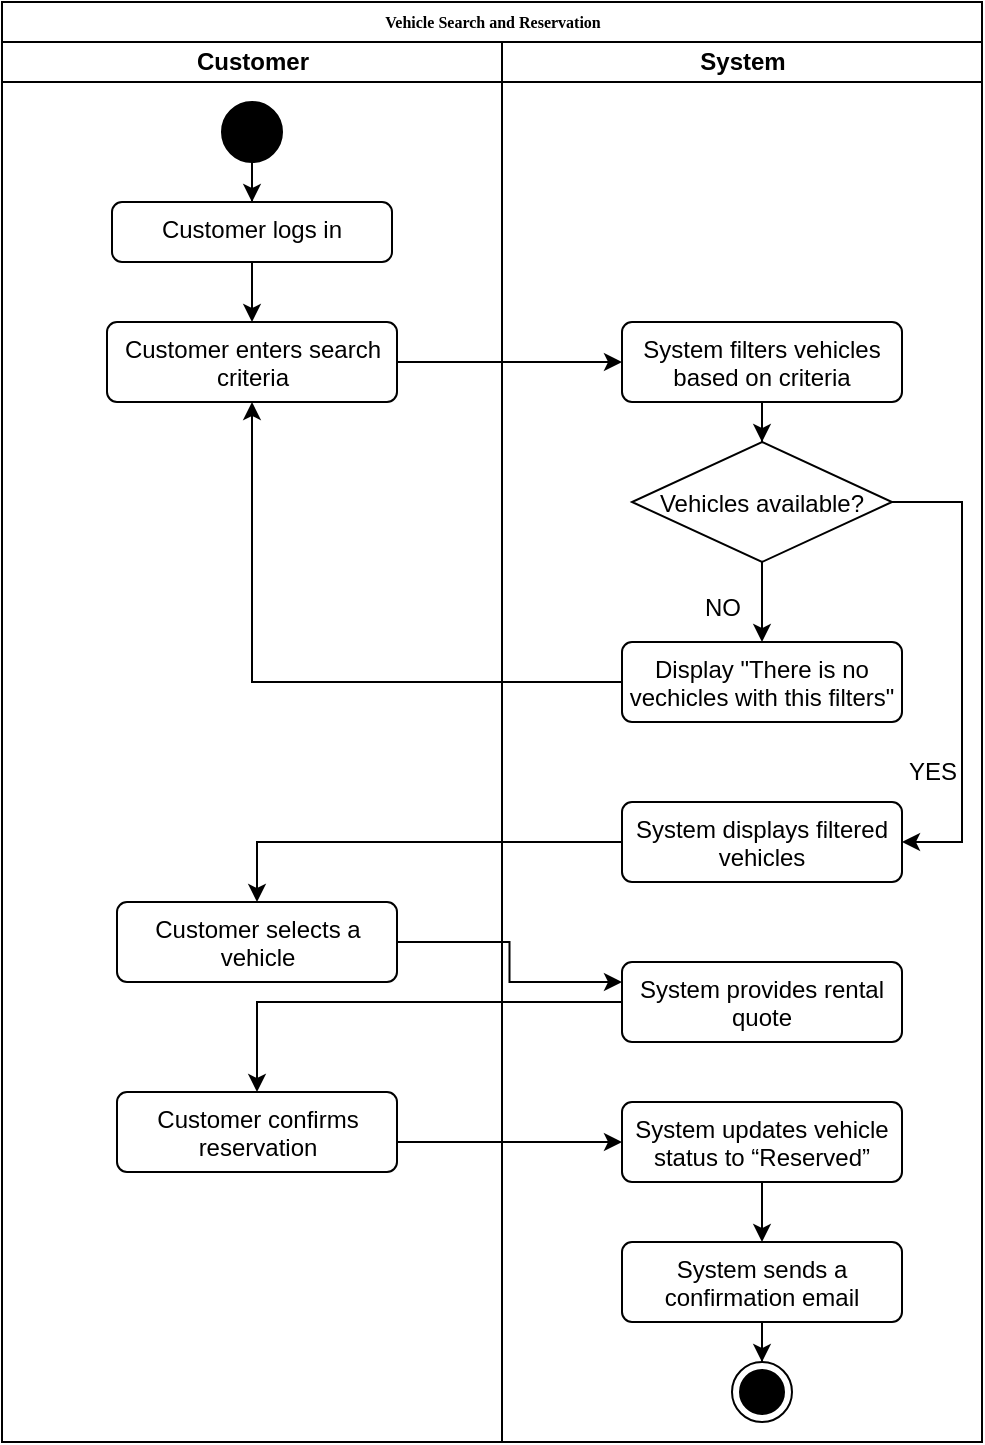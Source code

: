 <mxfile version="21.2.1" type="device" pages="2">
  <diagram name="Page-1" id="74e2e168-ea6b-b213-b513-2b3c1d86103e">
    <mxGraphModel dx="1290" dy="621" grid="1" gridSize="10" guides="1" tooltips="1" connect="1" arrows="1" fold="1" page="1" pageScale="1" pageWidth="1100" pageHeight="850" background="none" math="0" shadow="0">
      <root>
        <mxCell id="0" />
        <mxCell id="1" parent="0" />
        <mxCell id="77e6c97f196da883-1" value="Vehicle Search and Reservation" style="swimlane;html=1;childLayout=stackLayout;startSize=20;rounded=0;shadow=0;labelBackgroundColor=none;strokeWidth=1;fontFamily=Verdana;fontSize=8;align=center;" parent="1" vertex="1">
          <mxGeometry x="130" y="40" width="490" height="720" as="geometry" />
        </mxCell>
        <mxCell id="77e6c97f196da883-2" value="Customer" style="swimlane;html=1;startSize=20;" parent="77e6c97f196da883-1" vertex="1">
          <mxGeometry y="20" width="250" height="700" as="geometry" />
        </mxCell>
        <mxCell id="NyX2kBnngBt6QNNGAK6W-5" value="" style="edgeStyle=orthogonalEdgeStyle;rounded=0;orthogonalLoop=1;jettySize=auto;html=1;" edge="1" parent="77e6c97f196da883-2" source="NyX2kBnngBt6QNNGAK6W-1" target="NyX2kBnngBt6QNNGAK6W-2">
          <mxGeometry relative="1" as="geometry" />
        </mxCell>
        <mxCell id="NyX2kBnngBt6QNNGAK6W-1" value="" style="ellipse;fillColor=strokeColor;html=1;" vertex="1" parent="77e6c97f196da883-2">
          <mxGeometry x="110" y="30" width="30" height="30" as="geometry" />
        </mxCell>
        <mxCell id="NyX2kBnngBt6QNNGAK6W-7" value="" style="edgeStyle=orthogonalEdgeStyle;rounded=0;orthogonalLoop=1;jettySize=auto;html=1;" edge="1" parent="77e6c97f196da883-2" source="NyX2kBnngBt6QNNGAK6W-2" target="NyX2kBnngBt6QNNGAK6W-3">
          <mxGeometry relative="1" as="geometry" />
        </mxCell>
        <mxCell id="NyX2kBnngBt6QNNGAK6W-2" value="Customer logs in" style="html=1;align=center;verticalAlign=top;rounded=1;absoluteArcSize=1;arcSize=10;dashed=0;whiteSpace=wrap;" vertex="1" parent="77e6c97f196da883-2">
          <mxGeometry x="55" y="80" width="140" height="30" as="geometry" />
        </mxCell>
        <mxCell id="NyX2kBnngBt6QNNGAK6W-3" value="Customer enters search criteria" style="html=1;align=center;verticalAlign=top;rounded=1;absoluteArcSize=1;arcSize=10;dashed=0;whiteSpace=wrap;" vertex="1" parent="77e6c97f196da883-2">
          <mxGeometry x="52.5" y="140" width="145" height="40" as="geometry" />
        </mxCell>
        <mxCell id="NyX2kBnngBt6QNNGAK6W-13" value="Customer selects a vehicle" style="html=1;align=center;verticalAlign=top;rounded=1;absoluteArcSize=1;arcSize=10;dashed=0;whiteSpace=wrap;" vertex="1" parent="77e6c97f196da883-2">
          <mxGeometry x="57.5" y="430" width="140" height="40" as="geometry" />
        </mxCell>
        <mxCell id="NyX2kBnngBt6QNNGAK6W-18" value="Customer confirms reservation" style="html=1;align=center;verticalAlign=top;rounded=1;absoluteArcSize=1;arcSize=10;dashed=0;whiteSpace=wrap;" vertex="1" parent="77e6c97f196da883-2">
          <mxGeometry x="57.5" y="525" width="140" height="40" as="geometry" />
        </mxCell>
        <mxCell id="77e6c97f196da883-3" value="System" style="swimlane;html=1;startSize=20;" parent="77e6c97f196da883-1" vertex="1">
          <mxGeometry x="250" y="20" width="240" height="700" as="geometry" />
        </mxCell>
        <mxCell id="NyX2kBnngBt6QNNGAK6W-37" style="edgeStyle=orthogonalEdgeStyle;rounded=0;orthogonalLoop=1;jettySize=auto;html=1;entryX=0.5;entryY=0;entryDx=0;entryDy=0;" edge="1" parent="77e6c97f196da883-3" source="NyX2kBnngBt6QNNGAK6W-9" target="NyX2kBnngBt6QNNGAK6W-21">
          <mxGeometry relative="1" as="geometry" />
        </mxCell>
        <mxCell id="NyX2kBnngBt6QNNGAK6W-9" value="System filters vehicles based on criteria" style="html=1;align=center;verticalAlign=top;rounded=1;absoluteArcSize=1;arcSize=10;dashed=0;whiteSpace=wrap;" vertex="1" parent="77e6c97f196da883-3">
          <mxGeometry x="60" y="140" width="140" height="40" as="geometry" />
        </mxCell>
        <mxCell id="NyX2kBnngBt6QNNGAK6W-11" value="System displays filtered vehicles" style="html=1;align=center;verticalAlign=top;rounded=1;absoluteArcSize=1;arcSize=10;dashed=0;whiteSpace=wrap;" vertex="1" parent="77e6c97f196da883-3">
          <mxGeometry x="60" y="380" width="140" height="40" as="geometry" />
        </mxCell>
        <mxCell id="NyX2kBnngBt6QNNGAK6W-15" value="System provides rental quote" style="html=1;align=center;verticalAlign=top;rounded=1;absoluteArcSize=1;arcSize=10;dashed=0;whiteSpace=wrap;" vertex="1" parent="77e6c97f196da883-3">
          <mxGeometry x="60" y="460" width="140" height="40" as="geometry" />
        </mxCell>
        <mxCell id="NyX2kBnngBt6QNNGAK6W-35" value="" style="edgeStyle=orthogonalEdgeStyle;rounded=0;orthogonalLoop=1;jettySize=auto;html=1;" edge="1" parent="77e6c97f196da883-3" source="NyX2kBnngBt6QNNGAK6W-19" target="NyX2kBnngBt6QNNGAK6W-20">
          <mxGeometry relative="1" as="geometry" />
        </mxCell>
        <mxCell id="NyX2kBnngBt6QNNGAK6W-19" value="System updates vehicle status to “Reserved”" style="html=1;align=center;verticalAlign=top;rounded=1;absoluteArcSize=1;arcSize=10;dashed=0;whiteSpace=wrap;" vertex="1" parent="77e6c97f196da883-3">
          <mxGeometry x="60" y="530" width="140" height="40" as="geometry" />
        </mxCell>
        <mxCell id="NyX2kBnngBt6QNNGAK6W-39" value="" style="edgeStyle=orthogonalEdgeStyle;rounded=0;orthogonalLoop=1;jettySize=auto;html=1;" edge="1" parent="77e6c97f196da883-3" source="NyX2kBnngBt6QNNGAK6W-20" target="NyX2kBnngBt6QNNGAK6W-38">
          <mxGeometry relative="1" as="geometry" />
        </mxCell>
        <mxCell id="NyX2kBnngBt6QNNGAK6W-20" value="System sends a confirmation email" style="html=1;align=center;verticalAlign=top;rounded=1;absoluteArcSize=1;arcSize=10;dashed=0;whiteSpace=wrap;" vertex="1" parent="77e6c97f196da883-3">
          <mxGeometry x="60" y="600" width="140" height="40" as="geometry" />
        </mxCell>
        <mxCell id="NyX2kBnngBt6QNNGAK6W-27" style="edgeStyle=orthogonalEdgeStyle;rounded=0;orthogonalLoop=1;jettySize=auto;html=1;entryX=1;entryY=0.5;entryDx=0;entryDy=0;" edge="1" parent="77e6c97f196da883-3" source="NyX2kBnngBt6QNNGAK6W-21" target="NyX2kBnngBt6QNNGAK6W-11">
          <mxGeometry relative="1" as="geometry">
            <mxPoint x="220" y="400" as="targetPoint" />
            <Array as="points">
              <mxPoint x="230" y="230" />
              <mxPoint x="230" y="400" />
            </Array>
          </mxGeometry>
        </mxCell>
        <mxCell id="NyX2kBnngBt6QNNGAK6W-28" value="" style="edgeStyle=orthogonalEdgeStyle;rounded=0;orthogonalLoop=1;jettySize=auto;html=1;" edge="1" parent="77e6c97f196da883-3" source="NyX2kBnngBt6QNNGAK6W-21" target="NyX2kBnngBt6QNNGAK6W-25">
          <mxGeometry relative="1" as="geometry" />
        </mxCell>
        <mxCell id="NyX2kBnngBt6QNNGAK6W-21" value="Vehicles available?" style="rhombus;" vertex="1" parent="77e6c97f196da883-3">
          <mxGeometry x="65" y="200" width="130" height="60" as="geometry" />
        </mxCell>
        <mxCell id="NyX2kBnngBt6QNNGAK6W-25" value="Display &quot;There is no vechicles with this filters&quot;" style="html=1;align=center;verticalAlign=top;rounded=1;absoluteArcSize=1;arcSize=10;dashed=0;whiteSpace=wrap;" vertex="1" parent="77e6c97f196da883-3">
          <mxGeometry x="60" y="300" width="140" height="40" as="geometry" />
        </mxCell>
        <mxCell id="NyX2kBnngBt6QNNGAK6W-24" value="YES" style="text;html=1;align=center;verticalAlign=middle;resizable=0;points=[];autosize=1;strokeColor=none;fillColor=none;" vertex="1" parent="77e6c97f196da883-3">
          <mxGeometry x="190" y="350" width="50" height="30" as="geometry" />
        </mxCell>
        <mxCell id="NyX2kBnngBt6QNNGAK6W-38" value="" style="ellipse;html=1;shape=endState;fillColor=strokeColor;" vertex="1" parent="77e6c97f196da883-3">
          <mxGeometry x="115" y="660" width="30" height="30" as="geometry" />
        </mxCell>
        <mxCell id="NyX2kBnngBt6QNNGAK6W-10" value="" style="edgeStyle=orthogonalEdgeStyle;rounded=0;orthogonalLoop=1;jettySize=auto;html=1;" edge="1" parent="77e6c97f196da883-1" source="NyX2kBnngBt6QNNGAK6W-3" target="NyX2kBnngBt6QNNGAK6W-9">
          <mxGeometry relative="1" as="geometry" />
        </mxCell>
        <mxCell id="NyX2kBnngBt6QNNGAK6W-14" style="edgeStyle=orthogonalEdgeStyle;rounded=0;orthogonalLoop=1;jettySize=auto;html=1;" edge="1" parent="77e6c97f196da883-1" source="NyX2kBnngBt6QNNGAK6W-11" target="NyX2kBnngBt6QNNGAK6W-13">
          <mxGeometry relative="1" as="geometry" />
        </mxCell>
        <mxCell id="NyX2kBnngBt6QNNGAK6W-26" style="edgeStyle=orthogonalEdgeStyle;rounded=0;orthogonalLoop=1;jettySize=auto;html=1;entryX=0.5;entryY=1;entryDx=0;entryDy=0;" edge="1" parent="77e6c97f196da883-1" source="NyX2kBnngBt6QNNGAK6W-25" target="NyX2kBnngBt6QNNGAK6W-3">
          <mxGeometry relative="1" as="geometry" />
        </mxCell>
        <mxCell id="NyX2kBnngBt6QNNGAK6W-31" style="edgeStyle=orthogonalEdgeStyle;rounded=0;orthogonalLoop=1;jettySize=auto;html=1;entryX=0;entryY=0.25;entryDx=0;entryDy=0;" edge="1" parent="77e6c97f196da883-1" source="NyX2kBnngBt6QNNGAK6W-13" target="NyX2kBnngBt6QNNGAK6W-15">
          <mxGeometry relative="1" as="geometry" />
        </mxCell>
        <mxCell id="NyX2kBnngBt6QNNGAK6W-32" style="edgeStyle=orthogonalEdgeStyle;rounded=0;orthogonalLoop=1;jettySize=auto;html=1;entryX=0.5;entryY=0;entryDx=0;entryDy=0;" edge="1" parent="77e6c97f196da883-1" source="NyX2kBnngBt6QNNGAK6W-15" target="NyX2kBnngBt6QNNGAK6W-18">
          <mxGeometry relative="1" as="geometry" />
        </mxCell>
        <mxCell id="NyX2kBnngBt6QNNGAK6W-33" style="edgeStyle=orthogonalEdgeStyle;rounded=0;orthogonalLoop=1;jettySize=auto;html=1;entryX=0;entryY=0.5;entryDx=0;entryDy=0;" edge="1" parent="77e6c97f196da883-1" source="NyX2kBnngBt6QNNGAK6W-18" target="NyX2kBnngBt6QNNGAK6W-19">
          <mxGeometry relative="1" as="geometry">
            <mxPoint x="300" y="565" as="targetPoint" />
            <Array as="points">
              <mxPoint x="240" y="570" />
              <mxPoint x="240" y="570" />
            </Array>
          </mxGeometry>
        </mxCell>
        <mxCell id="NyX2kBnngBt6QNNGAK6W-29" value="NO" style="text;html=1;align=center;verticalAlign=middle;resizable=0;points=[];autosize=1;strokeColor=none;fillColor=none;" vertex="1" parent="1">
          <mxGeometry x="470" y="328" width="40" height="30" as="geometry" />
        </mxCell>
      </root>
    </mxGraphModel>
  </diagram>
  <diagram id="bf5v4l7piz8TJvCNDllK" name="Page-2">
    <mxGraphModel dx="1290" dy="621" grid="1" gridSize="10" guides="1" tooltips="1" connect="1" arrows="1" fold="1" page="1" pageScale="1" pageWidth="850" pageHeight="1100" math="0" shadow="0">
      <root>
        <mxCell id="0" />
        <mxCell id="1" parent="0" />
      </root>
    </mxGraphModel>
  </diagram>
</mxfile>
